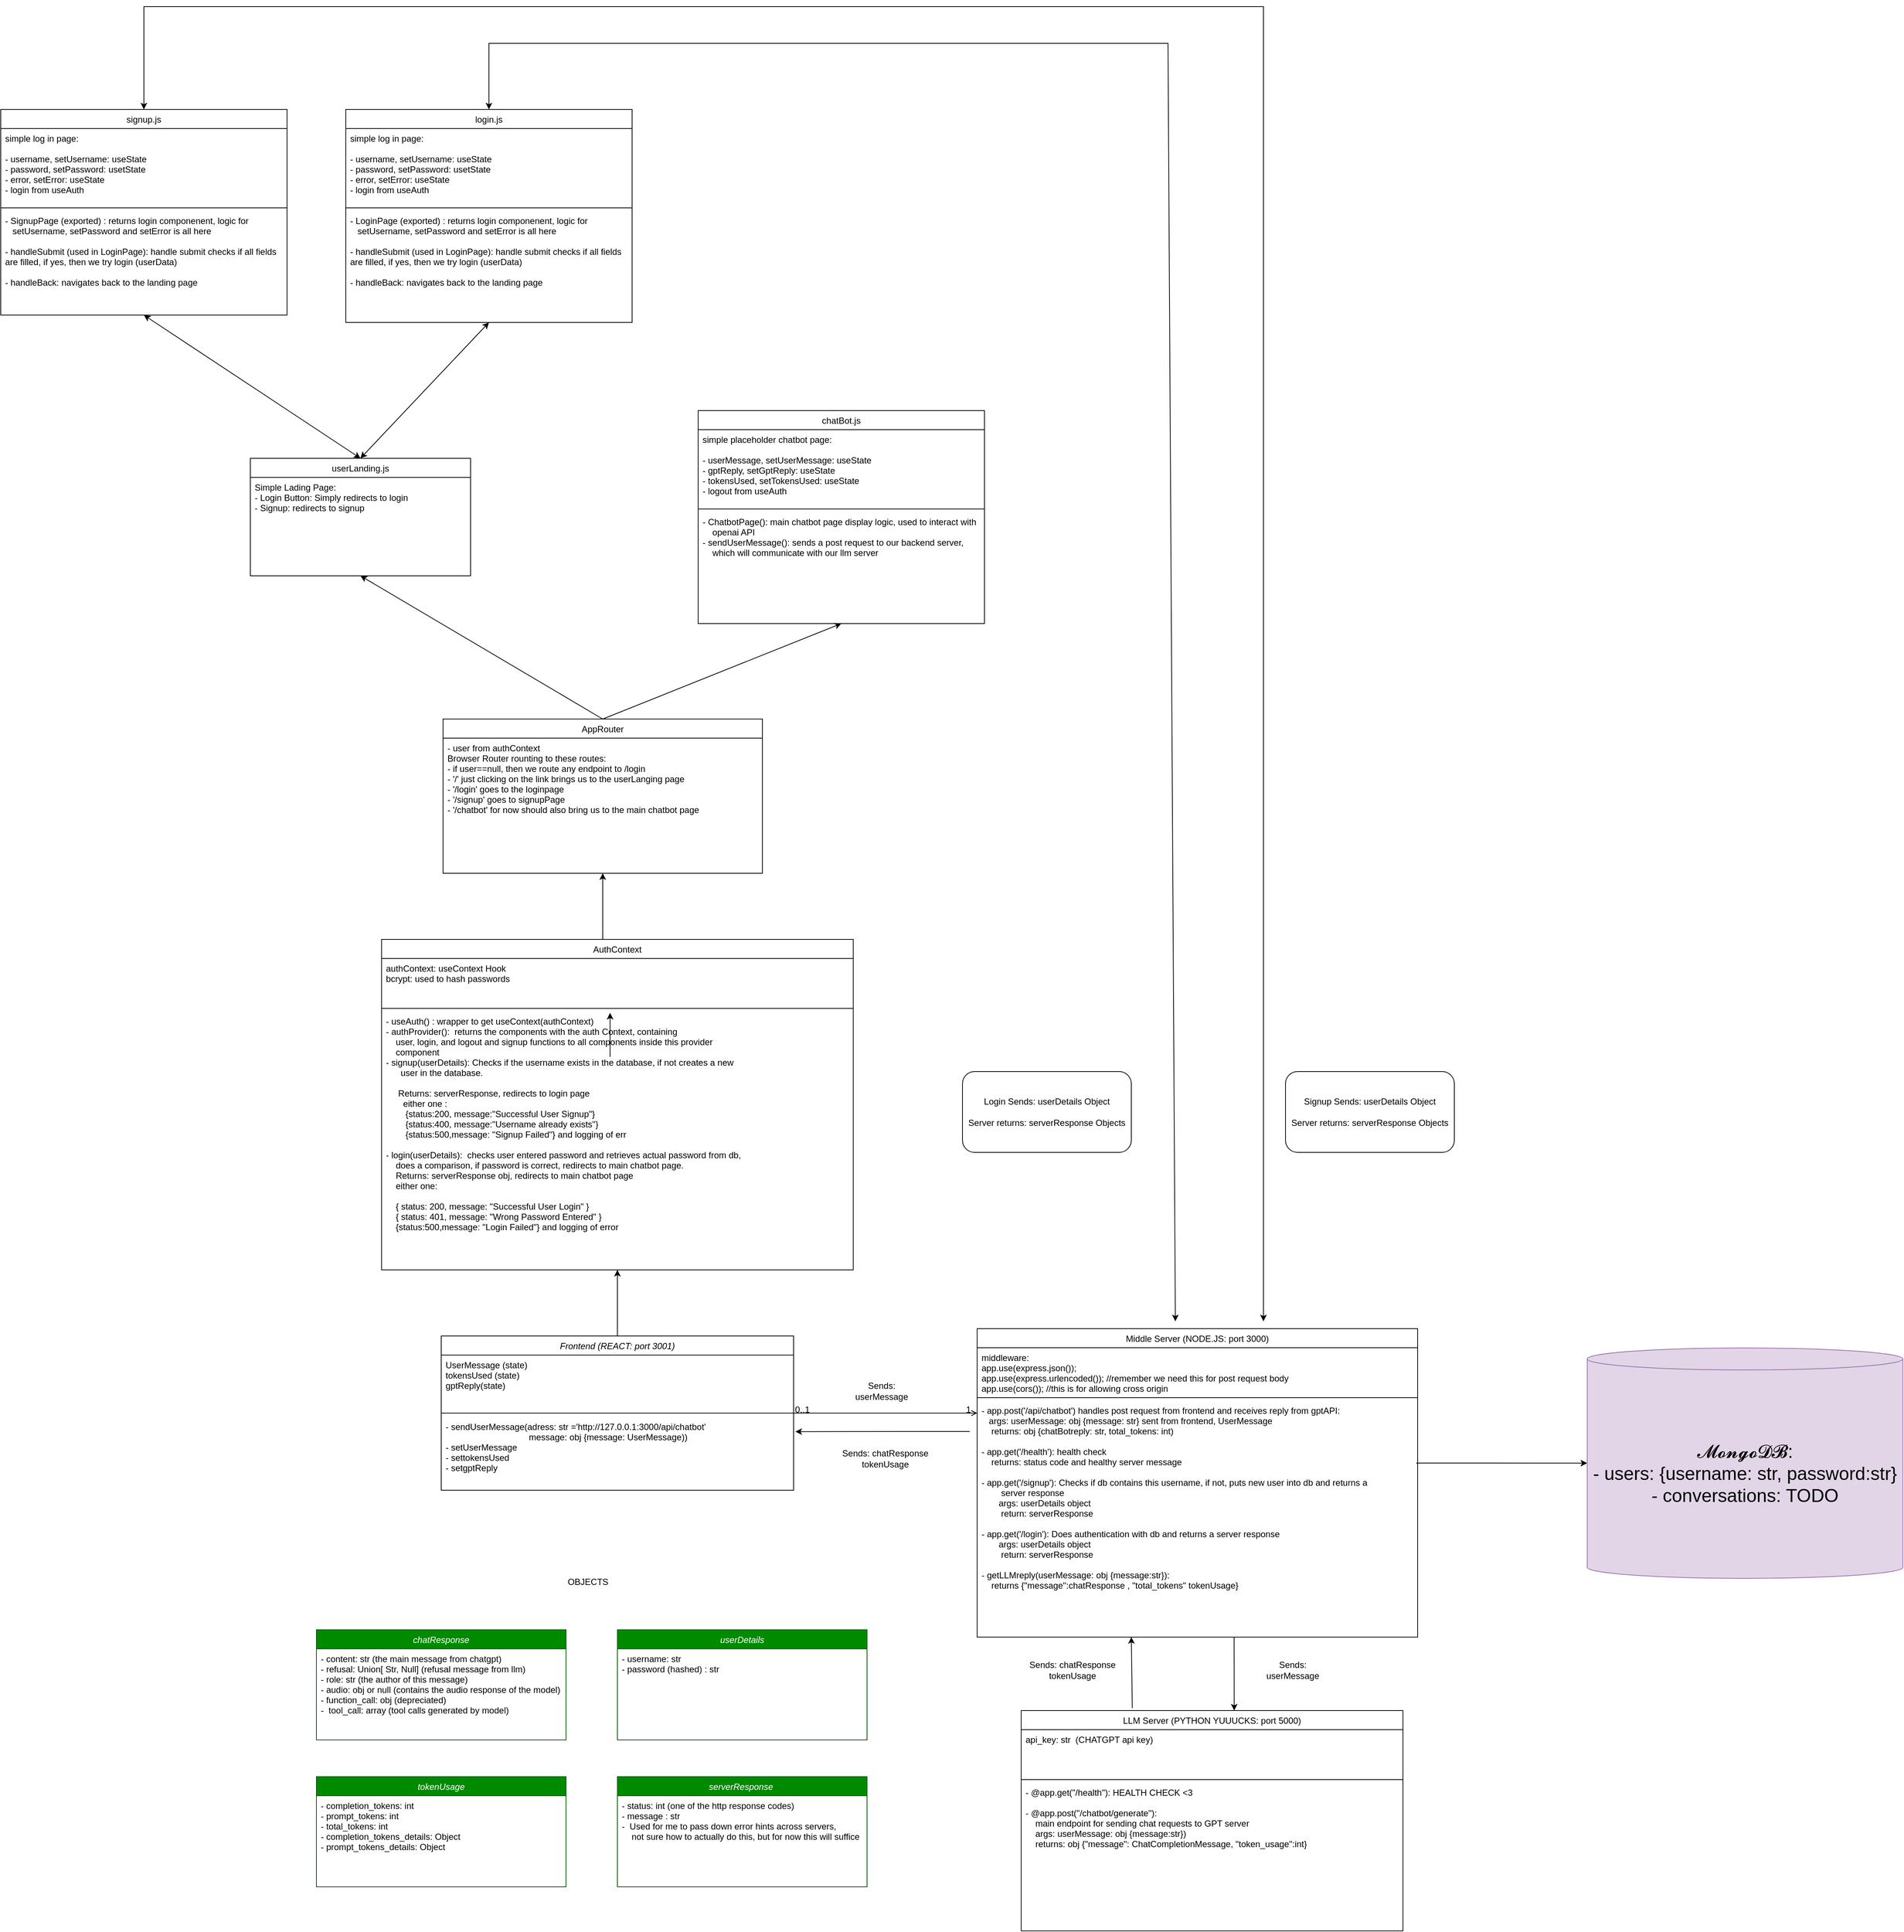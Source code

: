 <mxfile version="26.0.1">
  <diagram id="C5RBs43oDa-KdzZeNtuy" name="Page-1">
    <mxGraphModel dx="3215" dy="3916" grid="1" gridSize="10" guides="1" tooltips="1" connect="1" arrows="1" fold="1" page="1" pageScale="1" pageWidth="827" pageHeight="1169" math="0" shadow="0">
      <root>
        <mxCell id="WIyWlLk6GJQsqaUBKTNV-0" />
        <mxCell id="WIyWlLk6GJQsqaUBKTNV-1" parent="WIyWlLk6GJQsqaUBKTNV-0" />
        <mxCell id="zkfFHV4jXpPFQw0GAbJ--0" value="Frontend (REACT: port 3001)" style="swimlane;fontStyle=2;align=center;verticalAlign=top;childLayout=stackLayout;horizontal=1;startSize=26;horizontalStack=0;resizeParent=1;resizeLast=0;collapsible=1;marginBottom=0;rounded=0;shadow=0;strokeWidth=1;" parent="WIyWlLk6GJQsqaUBKTNV-1" vertex="1">
          <mxGeometry x="60" y="80" width="480" height="210" as="geometry">
            <mxRectangle x="230" y="140" width="160" height="26" as="alternateBounds" />
          </mxGeometry>
        </mxCell>
        <mxCell id="zkfFHV4jXpPFQw0GAbJ--1" value="UserMessage (state)&#xa;tokensUsed (state)&#xa;gptReply(state)&#xa;&#xa;" style="text;align=left;verticalAlign=top;spacingLeft=4;spacingRight=4;overflow=hidden;rotatable=0;points=[[0,0.5],[1,0.5]];portConstraint=eastwest;" parent="zkfFHV4jXpPFQw0GAbJ--0" vertex="1">
          <mxGeometry y="26" width="480" height="74" as="geometry" />
        </mxCell>
        <mxCell id="zkfFHV4jXpPFQw0GAbJ--4" value="" style="line;html=1;strokeWidth=1;align=left;verticalAlign=middle;spacingTop=-1;spacingLeft=3;spacingRight=3;rotatable=0;labelPosition=right;points=[];portConstraint=eastwest;" parent="zkfFHV4jXpPFQw0GAbJ--0" vertex="1">
          <mxGeometry y="100" width="480" height="10" as="geometry" />
        </mxCell>
        <mxCell id="zkfFHV4jXpPFQw0GAbJ--5" value="- sendUserMessage(adress: str =&#39;http://127.0.0.1:3000/api/chatbot&#39;    &#xa;                                  message: obj {message: UserMessage))&#xa;- setUserMessage&#xa;- settokensUsed&#xa;- setgptReply" style="text;align=left;verticalAlign=top;spacingLeft=4;spacingRight=4;overflow=hidden;rotatable=0;points=[[0,0.5],[1,0.5]];portConstraint=eastwest;" parent="zkfFHV4jXpPFQw0GAbJ--0" vertex="1">
          <mxGeometry y="110" width="480" height="100" as="geometry" />
        </mxCell>
        <mxCell id="zkfFHV4jXpPFQw0GAbJ--17" value="Middle Server (NODE.JS: port 3000)" style="swimlane;fontStyle=0;align=center;verticalAlign=top;childLayout=stackLayout;horizontal=1;startSize=26;horizontalStack=0;resizeParent=1;resizeLast=0;collapsible=1;marginBottom=0;rounded=0;shadow=0;strokeWidth=1;" parent="WIyWlLk6GJQsqaUBKTNV-1" vertex="1">
          <mxGeometry x="790" y="70" width="600" height="420" as="geometry">
            <mxRectangle x="550" y="140" width="160" height="26" as="alternateBounds" />
          </mxGeometry>
        </mxCell>
        <mxCell id="zkfFHV4jXpPFQw0GAbJ--18" value="middleware:&#xa;app.use(express.json());&#xa;app.use(express.urlencoded()); //remember we need this for post request body&#xa;app.use(cors()); //this is for allowing cross origin" style="text;align=left;verticalAlign=top;spacingLeft=4;spacingRight=4;overflow=hidden;rotatable=0;points=[[0,0.5],[1,0.5]];portConstraint=eastwest;" parent="zkfFHV4jXpPFQw0GAbJ--17" vertex="1">
          <mxGeometry y="26" width="600" height="64" as="geometry" />
        </mxCell>
        <mxCell id="zkfFHV4jXpPFQw0GAbJ--23" value="" style="line;html=1;strokeWidth=1;align=left;verticalAlign=middle;spacingTop=-1;spacingLeft=3;spacingRight=3;rotatable=0;labelPosition=right;points=[];portConstraint=eastwest;" parent="zkfFHV4jXpPFQw0GAbJ--17" vertex="1">
          <mxGeometry y="90" width="600" height="8" as="geometry" />
        </mxCell>
        <mxCell id="zkfFHV4jXpPFQw0GAbJ--24" value="- app.post(&#39;/api/chatbot&#39;) handles post request from frontend and receives reply from gptAPI:&#xa;   args: userMessage: obj {message: str} sent from frontend, UserMessage&#xa;    returns: obj {chatBotreply: str, total_tokens: int)&#xa;&#xa;- app.get(&#39;/health&#39;): health check&#xa;    returns: status code and healthy server message&#xa;&#xa;- app.get(&#39;/signup&#39;): Checks if db contains this username, if not, puts new user into db and returns a&#xa;        server response&#xa;       args: userDetails object&#xa;        return: serverResponse&#xa;&#xa;- app.get(&#39;/login&#39;): Does authentication with db and returns a server response&#xa;       args: userDetails object&#xa;        return: serverResponse&#xa;&#xa;- getLLMreply(userMessage: obj {message:str}):&#xa;    returns {&quot;message&quot;:chatResponse , &quot;total_tokens&quot; tokenUsage}&#xa;&#xa;&#xa;&#xa;&#xa;  &#xa;" style="text;align=left;verticalAlign=top;spacingLeft=4;spacingRight=4;overflow=hidden;rotatable=0;points=[[0,0.5],[1,0.5]];portConstraint=eastwest;" parent="zkfFHV4jXpPFQw0GAbJ--17" vertex="1">
          <mxGeometry y="98" width="600" height="322" as="geometry" />
        </mxCell>
        <mxCell id="zkfFHV4jXpPFQw0GAbJ--26" value="" style="endArrow=open;shadow=0;strokeWidth=1;rounded=0;curved=0;endFill=1;edgeStyle=elbowEdgeStyle;elbow=vertical;" parent="WIyWlLk6GJQsqaUBKTNV-1" source="zkfFHV4jXpPFQw0GAbJ--0" target="zkfFHV4jXpPFQw0GAbJ--17" edge="1">
          <mxGeometry x="0.5" y="41" relative="1" as="geometry">
            <mxPoint x="380" y="192" as="sourcePoint" />
            <mxPoint x="540" y="192" as="targetPoint" />
            <mxPoint x="-40" y="32" as="offset" />
          </mxGeometry>
        </mxCell>
        <mxCell id="zkfFHV4jXpPFQw0GAbJ--27" value="0..1" style="resizable=0;align=left;verticalAlign=bottom;labelBackgroundColor=none;fontSize=12;" parent="zkfFHV4jXpPFQw0GAbJ--26" connectable="0" vertex="1">
          <mxGeometry x="-1" relative="1" as="geometry">
            <mxPoint y="4" as="offset" />
          </mxGeometry>
        </mxCell>
        <mxCell id="zkfFHV4jXpPFQw0GAbJ--28" value="1" style="resizable=0;align=right;verticalAlign=bottom;labelBackgroundColor=none;fontSize=12;" parent="zkfFHV4jXpPFQw0GAbJ--26" connectable="0" vertex="1">
          <mxGeometry x="1" relative="1" as="geometry">
            <mxPoint x="-7" y="4" as="offset" />
          </mxGeometry>
        </mxCell>
        <mxCell id="Vb_wrgWzcp97lIyzkwiP-1" value="LLM Server (PYTHON YUUUCKS: port 5000)" style="swimlane;fontStyle=0;align=center;verticalAlign=top;childLayout=stackLayout;horizontal=1;startSize=26;horizontalStack=0;resizeParent=1;resizeLast=0;collapsible=1;marginBottom=0;rounded=0;shadow=0;strokeWidth=1;" parent="WIyWlLk6GJQsqaUBKTNV-1" vertex="1">
          <mxGeometry x="850" y="590" width="520" height="300" as="geometry">
            <mxRectangle x="550" y="140" width="160" height="26" as="alternateBounds" />
          </mxGeometry>
        </mxCell>
        <mxCell id="Vb_wrgWzcp97lIyzkwiP-2" value="api_key: str  (CHATGPT api key)" style="text;align=left;verticalAlign=top;spacingLeft=4;spacingRight=4;overflow=hidden;rotatable=0;points=[[0,0.5],[1,0.5]];portConstraint=eastwest;" parent="Vb_wrgWzcp97lIyzkwiP-1" vertex="1">
          <mxGeometry y="26" width="520" height="64" as="geometry" />
        </mxCell>
        <mxCell id="Vb_wrgWzcp97lIyzkwiP-3" value="" style="line;html=1;strokeWidth=1;align=left;verticalAlign=middle;spacingTop=-1;spacingLeft=3;spacingRight=3;rotatable=0;labelPosition=right;points=[];portConstraint=eastwest;" parent="Vb_wrgWzcp97lIyzkwiP-1" vertex="1">
          <mxGeometry y="90" width="520" height="8" as="geometry" />
        </mxCell>
        <mxCell id="Vb_wrgWzcp97lIyzkwiP-4" value="- @app.get(&quot;/health&quot;): HEALTH CHECK &lt;3&#xa;&#xa;- @app.post(&quot;/chatbot/generate&quot;):&#xa;    main endpoint for sending chat requests to GPT server&#xa;    args: userMessage: obj {message:str})&#xa;    returns: obj {&quot;message&quot;: ChatCompletionMessage, &quot;token_usage&quot;:int}    &#xa;&#xa;&#xa;&#xa;&#xa;&#xa;  &#xa;" style="text;align=left;verticalAlign=top;spacingLeft=4;spacingRight=4;overflow=hidden;rotatable=0;points=[[0,0.5],[1,0.5]];portConstraint=eastwest;" parent="Vb_wrgWzcp97lIyzkwiP-1" vertex="1">
          <mxGeometry y="98" width="520" height="172" as="geometry" />
        </mxCell>
        <mxCell id="Vb_wrgWzcp97lIyzkwiP-9" value="Sends: userMessage" style="text;html=1;align=center;verticalAlign=middle;whiteSpace=wrap;rounded=0;" parent="WIyWlLk6GJQsqaUBKTNV-1" vertex="1">
          <mxGeometry x="1190" y="520" width="60" height="30" as="geometry" />
        </mxCell>
        <mxCell id="Vb_wrgWzcp97lIyzkwiP-12" value="Sends: userMessage" style="text;html=1;align=center;verticalAlign=middle;whiteSpace=wrap;rounded=0;" parent="WIyWlLk6GJQsqaUBKTNV-1" vertex="1">
          <mxGeometry x="630" y="140" width="60" height="30" as="geometry" />
        </mxCell>
        <mxCell id="Vb_wrgWzcp97lIyzkwiP-13" value="" style="endArrow=classic;html=1;rounded=0;entryX=0.558;entryY=0;entryDx=0;entryDy=0;entryPerimeter=0;" parent="WIyWlLk6GJQsqaUBKTNV-1" target="Vb_wrgWzcp97lIyzkwiP-1" edge="1">
          <mxGeometry width="50" height="50" relative="1" as="geometry">
            <mxPoint x="1140" y="490" as="sourcePoint" />
            <mxPoint x="1100" y="450" as="targetPoint" />
          </mxGeometry>
        </mxCell>
        <mxCell id="Vb_wrgWzcp97lIyzkwiP-19" value="" style="endArrow=classic;html=1;rounded=0;entryX=1.005;entryY=0.202;entryDx=0;entryDy=0;entryPerimeter=0;" parent="WIyWlLk6GJQsqaUBKTNV-1" target="zkfFHV4jXpPFQw0GAbJ--5" edge="1">
          <mxGeometry width="50" height="50" relative="1" as="geometry">
            <mxPoint x="780" y="210" as="sourcePoint" />
            <mxPoint x="730" y="350" as="targetPoint" />
          </mxGeometry>
        </mxCell>
        <mxCell id="Vb_wrgWzcp97lIyzkwiP-20" value="Sends: chatResponse&lt;div&gt;tokenUsage&lt;/div&gt;" style="text;html=1;align=center;verticalAlign=middle;whiteSpace=wrap;rounded=0;" parent="WIyWlLk6GJQsqaUBKTNV-1" vertex="1">
          <mxGeometry x="595" y="232" width="140" height="30" as="geometry" />
        </mxCell>
        <mxCell id="Vb_wrgWzcp97lIyzkwiP-21" value="Sends: chatResponse&lt;div&gt;tokenUsage&lt;/div&gt;" style="text;html=1;align=center;verticalAlign=middle;whiteSpace=wrap;rounded=0;" parent="WIyWlLk6GJQsqaUBKTNV-1" vertex="1">
          <mxGeometry x="850" y="520" width="140" height="30" as="geometry" />
        </mxCell>
        <mxCell id="Vb_wrgWzcp97lIyzkwiP-26" value="chatResponse" style="swimlane;fontStyle=2;align=center;verticalAlign=top;childLayout=stackLayout;horizontal=1;startSize=26;horizontalStack=0;resizeParent=1;resizeLast=0;collapsible=1;marginBottom=0;rounded=0;shadow=0;strokeWidth=1;fillColor=#008a00;strokeColor=#005700;fontColor=#ffffff;" parent="WIyWlLk6GJQsqaUBKTNV-1" vertex="1">
          <mxGeometry x="-110" y="480" width="340" height="150" as="geometry">
            <mxRectangle x="230" y="140" width="160" height="26" as="alternateBounds" />
          </mxGeometry>
        </mxCell>
        <mxCell id="Vb_wrgWzcp97lIyzkwiP-27" value="- content: str (the main message from chatgpt)&#xa;- refusal: Union[ Str, Null] (refusal message from llm)&#xa;- role: str (the author of this message)&#xa;- audio: obj or null (contains the audio response of the model)&#xa;- function_call: obj (depreciated)&#xa;-  tool_call: array (tool calls generated by model)&#xa;" style="text;align=left;verticalAlign=top;spacingLeft=4;spacingRight=4;overflow=hidden;rotatable=0;points=[[0,0.5],[1,0.5]];portConstraint=eastwest;" parent="Vb_wrgWzcp97lIyzkwiP-26" vertex="1">
          <mxGeometry y="26" width="340" height="104" as="geometry" />
        </mxCell>
        <mxCell id="Vb_wrgWzcp97lIyzkwiP-31" value="tokenUsage" style="swimlane;fontStyle=2;align=center;verticalAlign=top;childLayout=stackLayout;horizontal=1;startSize=26;horizontalStack=0;resizeParent=1;resizeLast=0;collapsible=1;marginBottom=0;rounded=0;shadow=0;strokeWidth=1;fillColor=#008a00;fontColor=#ffffff;strokeColor=#005700;" parent="WIyWlLk6GJQsqaUBKTNV-1" vertex="1">
          <mxGeometry x="-110" y="680" width="340" height="150" as="geometry">
            <mxRectangle x="230" y="140" width="160" height="26" as="alternateBounds" />
          </mxGeometry>
        </mxCell>
        <mxCell id="Vb_wrgWzcp97lIyzkwiP-32" value="- completion_tokens: int&#xa;- prompt_tokens: int &#xa;- total_tokens: int &#xa;- completion_tokens_details: Object &#xa;- prompt_tokens_details: Object" style="text;align=left;verticalAlign=top;spacingLeft=4;spacingRight=4;overflow=hidden;rotatable=0;points=[[0,0.5],[1,0.5]];portConstraint=eastwest;" parent="Vb_wrgWzcp97lIyzkwiP-31" vertex="1">
          <mxGeometry y="26" width="340" height="104" as="geometry" />
        </mxCell>
        <mxCell id="fBdvFAAga73wvy6smDbQ-0" value="AuthContext" style="swimlane;fontStyle=0;align=center;verticalAlign=top;childLayout=stackLayout;horizontal=1;startSize=26;horizontalStack=0;resizeParent=1;resizeLast=0;collapsible=1;marginBottom=0;rounded=0;shadow=0;strokeWidth=1;" vertex="1" parent="WIyWlLk6GJQsqaUBKTNV-1">
          <mxGeometry x="-21.25" y="-460" width="642.5" height="450" as="geometry">
            <mxRectangle x="550" y="140" width="160" height="26" as="alternateBounds" />
          </mxGeometry>
        </mxCell>
        <mxCell id="fBdvFAAga73wvy6smDbQ-1" value="authContext: useContext Hook&#xa;bcrypt: used to hash passwords " style="text;align=left;verticalAlign=top;spacingLeft=4;spacingRight=4;overflow=hidden;rotatable=0;points=[[0,0.5],[1,0.5]];portConstraint=eastwest;" vertex="1" parent="fBdvFAAga73wvy6smDbQ-0">
          <mxGeometry y="26" width="642.5" height="64" as="geometry" />
        </mxCell>
        <mxCell id="fBdvFAAga73wvy6smDbQ-2" value="" style="line;html=1;strokeWidth=1;align=left;verticalAlign=middle;spacingTop=-1;spacingLeft=3;spacingRight=3;rotatable=0;labelPosition=right;points=[];portConstraint=eastwest;" vertex="1" parent="fBdvFAAga73wvy6smDbQ-0">
          <mxGeometry y="90" width="642.5" height="8" as="geometry" />
        </mxCell>
        <mxCell id="fBdvFAAga73wvy6smDbQ-3" value="- useAuth() : wrapper to get useContext(authContext)&#xa;- authProvider():  returns the components with the auth Context, containing&#xa;    user, login, and logout and signup functions to all components inside this provider &#xa;    component&#xa;- signup(userDetails): Checks if the username exists in the database, if not creates a new &#xa;      user in the database.&#xa;&#xa;     Returns: serverResponse, redirects to login page&#xa;       either one :&#xa;        {status:200, message:&quot;Successful User Signup&quot;}&#xa;        {status:400, message:&quot;Username already exists&quot;}&#xa;        {status:500,message: &quot;Signup Failed&quot;} and logging of err&#xa;&#xa;- login(userDetails):  checks user entered password and retrieves actual password from db, &#xa;    does a comparison, if password is correct, redirects to main chatbot page.&#xa;    Returns: serverResponse obj, redirects to main chatbot page&#xa;    either one:&#xa;&#xa;    { status: 200, message: &quot;Successful User Login&quot; }&#xa;      { status: 401, message: &quot;Wrong Password Entered&quot; }&#xa;      {status:500,message: &quot;Login Failed&quot;} and logging of error&#xa;&#xa;&#xa;" style="text;align=left;verticalAlign=top;spacingLeft=4;spacingRight=4;overflow=hidden;rotatable=0;points=[[0,0.5],[1,0.5]];portConstraint=eastwest;" vertex="1" parent="fBdvFAAga73wvy6smDbQ-0">
          <mxGeometry y="98" width="642.5" height="352" as="geometry" />
        </mxCell>
        <mxCell id="fBdvFAAga73wvy6smDbQ-4" value="AppRouter" style="swimlane;fontStyle=0;align=center;verticalAlign=top;childLayout=stackLayout;horizontal=1;startSize=26;horizontalStack=0;resizeParent=1;resizeLast=0;collapsible=1;marginBottom=0;rounded=0;shadow=0;strokeWidth=1;" vertex="1" parent="WIyWlLk6GJQsqaUBKTNV-1">
          <mxGeometry x="62.5" y="-760" width="435" height="210" as="geometry">
            <mxRectangle x="550" y="140" width="160" height="26" as="alternateBounds" />
          </mxGeometry>
        </mxCell>
        <mxCell id="fBdvFAAga73wvy6smDbQ-5" value="- user from authContext&#xa;Browser Router rounting to these routes:&#xa;- if user==null, then we route any endpoint to /login&#xa;- &#39;/&#39; just clicking on the link brings us to the userLanging page&#xa;- &#39;/login&#39; goes to the loginpage&#xa;- &#39;/signup&#39; goes to signupPage&#xa;- &#39;/chatbot&#39; for now should also bring us to the main chatbot page&#xa;" style="text;align=left;verticalAlign=top;spacingLeft=4;spacingRight=4;overflow=hidden;rotatable=0;points=[[0,0.5],[1,0.5]];portConstraint=eastwest;" vertex="1" parent="fBdvFAAga73wvy6smDbQ-4">
          <mxGeometry y="26" width="435" height="184" as="geometry" />
        </mxCell>
        <mxCell id="fBdvFAAga73wvy6smDbQ-8" value="" style="endArrow=classic;html=1;rounded=0;entryX=0.5;entryY=1;entryDx=0;entryDy=0;exitX=0.5;exitY=0;exitDx=0;exitDy=0;" edge="1" parent="WIyWlLk6GJQsqaUBKTNV-1" source="zkfFHV4jXpPFQw0GAbJ--0" target="fBdvFAAga73wvy6smDbQ-0">
          <mxGeometry width="50" height="50" relative="1" as="geometry">
            <mxPoint x="550" y="-200" as="sourcePoint" />
            <mxPoint x="600" y="-250" as="targetPoint" />
          </mxGeometry>
        </mxCell>
        <mxCell id="fBdvFAAga73wvy6smDbQ-11" value="login.js" style="swimlane;fontStyle=0;align=center;verticalAlign=top;childLayout=stackLayout;horizontal=1;startSize=26;horizontalStack=0;resizeParent=1;resizeLast=0;collapsible=1;marginBottom=0;rounded=0;shadow=0;strokeWidth=1;" vertex="1" parent="WIyWlLk6GJQsqaUBKTNV-1">
          <mxGeometry x="-70" y="-1590" width="390" height="290" as="geometry">
            <mxRectangle x="550" y="140" width="160" height="26" as="alternateBounds" />
          </mxGeometry>
        </mxCell>
        <mxCell id="fBdvFAAga73wvy6smDbQ-13" value="simple log in page:&#xa;&#xa;- username, setUsername: useState&#xa;- password, setPassword: usetState&#xa;- error, setError: useState&#xa;- login from useAuth " style="text;align=left;verticalAlign=top;spacingLeft=4;spacingRight=4;overflow=hidden;rotatable=0;points=[[0,0.5],[1,0.5]];portConstraint=eastwest;" vertex="1" parent="fBdvFAAga73wvy6smDbQ-11">
          <mxGeometry y="26" width="390" height="104" as="geometry" />
        </mxCell>
        <mxCell id="fBdvFAAga73wvy6smDbQ-14" value="" style="line;html=1;strokeWidth=1;align=left;verticalAlign=middle;spacingTop=-1;spacingLeft=3;spacingRight=3;rotatable=0;labelPosition=right;points=[];portConstraint=eastwest;" vertex="1" parent="fBdvFAAga73wvy6smDbQ-11">
          <mxGeometry y="130" width="390" height="8" as="geometry" />
        </mxCell>
        <mxCell id="fBdvFAAga73wvy6smDbQ-15" value="- LoginPage (exported) : returns login componenent, logic for &#xa;   setUsername, setPassword and setError is all here&#xa;&#xa;- handleSubmit (used in LoginPage): handle submit checks if all fields &#xa;  are filled, if yes, then we try login (userData)&#xa;&#xa;- handleBack: navigates back to the landing page&#xa;&#xa;" style="text;align=left;verticalAlign=top;spacingLeft=4;spacingRight=4;overflow=hidden;rotatable=0;points=[[0,0.5],[1,0.5]];portConstraint=eastwest;" vertex="1" parent="fBdvFAAga73wvy6smDbQ-11">
          <mxGeometry y="138" width="390" height="138" as="geometry" />
        </mxCell>
        <mxCell id="fBdvFAAga73wvy6smDbQ-16" value="chatBot.js" style="swimlane;fontStyle=0;align=center;verticalAlign=top;childLayout=stackLayout;horizontal=1;startSize=26;horizontalStack=0;resizeParent=1;resizeLast=0;collapsible=1;marginBottom=0;rounded=0;shadow=0;strokeWidth=1;" vertex="1" parent="WIyWlLk6GJQsqaUBKTNV-1">
          <mxGeometry x="410" y="-1180" width="390" height="290" as="geometry">
            <mxRectangle x="550" y="140" width="160" height="26" as="alternateBounds" />
          </mxGeometry>
        </mxCell>
        <mxCell id="fBdvFAAga73wvy6smDbQ-18" value="simple placeholder chatbot page:&#xa;&#xa;- userMessage, setUserMessage: useState&#xa;- gptReply, setGptReply: useState&#xa;- tokensUsed, setTokensUsed: useState&#xa;- logout from useAuth " style="text;align=left;verticalAlign=top;spacingLeft=4;spacingRight=4;overflow=hidden;rotatable=0;points=[[0,0.5],[1,0.5]];portConstraint=eastwest;" vertex="1" parent="fBdvFAAga73wvy6smDbQ-16">
          <mxGeometry y="26" width="390" height="104" as="geometry" />
        </mxCell>
        <mxCell id="fBdvFAAga73wvy6smDbQ-19" value="" style="line;html=1;strokeWidth=1;align=left;verticalAlign=middle;spacingTop=-1;spacingLeft=3;spacingRight=3;rotatable=0;labelPosition=right;points=[];portConstraint=eastwest;" vertex="1" parent="fBdvFAAga73wvy6smDbQ-16">
          <mxGeometry y="130" width="390" height="8" as="geometry" />
        </mxCell>
        <mxCell id="fBdvFAAga73wvy6smDbQ-20" value="- ChatbotPage(): main chatbot page display logic, used to interact with &#xa;    openai API&#xa;- sendUserMessage(): sends a post request to our backend server, &#xa;    which will communicate with our llm server" style="text;align=left;verticalAlign=top;spacingLeft=4;spacingRight=4;overflow=hidden;rotatable=0;points=[[0,0.5],[1,0.5]];portConstraint=eastwest;" vertex="1" parent="fBdvFAAga73wvy6smDbQ-16">
          <mxGeometry y="138" width="390" height="146" as="geometry" />
        </mxCell>
        <mxCell id="fBdvFAAga73wvy6smDbQ-21" value="" style="endArrow=classic;html=1;rounded=0;entryX=0.5;entryY=1;entryDx=0;entryDy=0;exitX=0.5;exitY=0;exitDx=0;exitDy=0;" edge="1" parent="WIyWlLk6GJQsqaUBKTNV-1" source="fBdvFAAga73wvy6smDbQ-4" target="fBdvFAAga73wvy6smDbQ-16">
          <mxGeometry width="50" height="50" relative="1" as="geometry">
            <mxPoint x="715" y="-770" as="sourcePoint" />
            <mxPoint x="390.67" y="-900" as="targetPoint" />
          </mxGeometry>
        </mxCell>
        <mxCell id="fBdvFAAga73wvy6smDbQ-22" value="OBJECTS" style="text;html=1;align=center;verticalAlign=middle;whiteSpace=wrap;rounded=0;" vertex="1" parent="WIyWlLk6GJQsqaUBKTNV-1">
          <mxGeometry x="230" y="400" width="60" height="30" as="geometry" />
        </mxCell>
        <mxCell id="fBdvFAAga73wvy6smDbQ-23" value="userDetails" style="swimlane;fontStyle=2;align=center;verticalAlign=top;childLayout=stackLayout;horizontal=1;startSize=26;horizontalStack=0;resizeParent=1;resizeLast=0;collapsible=1;marginBottom=0;rounded=0;shadow=0;strokeWidth=1;fillColor=#008a00;fontColor=#ffffff;strokeColor=#005700;" vertex="1" parent="WIyWlLk6GJQsqaUBKTNV-1">
          <mxGeometry x="300" y="480" width="340" height="150" as="geometry">
            <mxRectangle x="230" y="140" width="160" height="26" as="alternateBounds" />
          </mxGeometry>
        </mxCell>
        <mxCell id="fBdvFAAga73wvy6smDbQ-24" value="- username: str&#xa;- password (hashed) : str " style="text;align=left;verticalAlign=top;spacingLeft=4;spacingRight=4;overflow=hidden;rotatable=0;points=[[0,0.5],[1,0.5]];portConstraint=eastwest;" vertex="1" parent="fBdvFAAga73wvy6smDbQ-23">
          <mxGeometry y="26" width="340" height="104" as="geometry" />
        </mxCell>
        <mxCell id="fBdvFAAga73wvy6smDbQ-25" value="signup.js" style="swimlane;fontStyle=0;align=center;verticalAlign=top;childLayout=stackLayout;horizontal=1;startSize=26;horizontalStack=0;resizeParent=1;resizeLast=0;collapsible=1;marginBottom=0;rounded=0;shadow=0;strokeWidth=1;" vertex="1" parent="WIyWlLk6GJQsqaUBKTNV-1">
          <mxGeometry x="-540" y="-1590" width="390" height="280" as="geometry">
            <mxRectangle x="550" y="140" width="160" height="26" as="alternateBounds" />
          </mxGeometry>
        </mxCell>
        <mxCell id="fBdvFAAga73wvy6smDbQ-27" value="simple log in page:&#xa;&#xa;- username, setUsername: useState&#xa;- password, setPassword: usetState&#xa;- error, setError: useState&#xa;- login from useAuth " style="text;align=left;verticalAlign=top;spacingLeft=4;spacingRight=4;overflow=hidden;rotatable=0;points=[[0,0.5],[1,0.5]];portConstraint=eastwest;" vertex="1" parent="fBdvFAAga73wvy6smDbQ-25">
          <mxGeometry y="26" width="390" height="104" as="geometry" />
        </mxCell>
        <mxCell id="fBdvFAAga73wvy6smDbQ-28" value="" style="line;html=1;strokeWidth=1;align=left;verticalAlign=middle;spacingTop=-1;spacingLeft=3;spacingRight=3;rotatable=0;labelPosition=right;points=[];portConstraint=eastwest;" vertex="1" parent="fBdvFAAga73wvy6smDbQ-25">
          <mxGeometry y="130" width="390" height="8" as="geometry" />
        </mxCell>
        <mxCell id="fBdvFAAga73wvy6smDbQ-29" value="- SignupPage (exported) : returns login componenent, logic for &#xa;   setUsername, setPassword and setError is all here&#xa;&#xa;- handleSubmit (used in LoginPage): handle submit checks if all fields &#xa;  are filled, if yes, then we try login (userData)&#xa;&#xa;- handleBack: navigates back to the landing page&#xa;&#xa;" style="text;align=left;verticalAlign=top;spacingLeft=4;spacingRight=4;overflow=hidden;rotatable=0;points=[[0,0.5],[1,0.5]];portConstraint=eastwest;" vertex="1" parent="fBdvFAAga73wvy6smDbQ-25">
          <mxGeometry y="138" width="390" height="138" as="geometry" />
        </mxCell>
        <mxCell id="fBdvFAAga73wvy6smDbQ-9" value="" style="endArrow=classic;html=1;rounded=0;" edge="1" parent="WIyWlLk6GJQsqaUBKTNV-1">
          <mxGeometry width="50" height="50" relative="1" as="geometry">
            <mxPoint x="290" y="-300" as="sourcePoint" />
            <mxPoint x="290" y="-360" as="targetPoint" />
          </mxGeometry>
        </mxCell>
        <mxCell id="fBdvFAAga73wvy6smDbQ-30" value="serverResponse " style="swimlane;fontStyle=2;align=center;verticalAlign=top;childLayout=stackLayout;horizontal=1;startSize=26;horizontalStack=0;resizeParent=1;resizeLast=0;collapsible=1;marginBottom=0;rounded=0;shadow=0;strokeWidth=1;fillColor=#008a00;fontColor=#ffffff;strokeColor=#005700;" vertex="1" parent="WIyWlLk6GJQsqaUBKTNV-1">
          <mxGeometry x="300" y="680" width="340" height="150" as="geometry">
            <mxRectangle x="230" y="140" width="160" height="26" as="alternateBounds" />
          </mxGeometry>
        </mxCell>
        <mxCell id="fBdvFAAga73wvy6smDbQ-31" value="- status: int (one of the http response codes)&#xa;- message : str &#xa;-  Used for me to pass down error hints across servers, &#xa;    not sure how to actually do this, but for now this will suffice&#xa;" style="text;align=left;verticalAlign=top;spacingLeft=4;spacingRight=4;overflow=hidden;rotatable=0;points=[[0,0.5],[1,0.5]];portConstraint=eastwest;" vertex="1" parent="fBdvFAAga73wvy6smDbQ-30">
          <mxGeometry y="26" width="340" height="104" as="geometry" />
        </mxCell>
        <mxCell id="fBdvFAAga73wvy6smDbQ-32" value="" style="endArrow=classic;html=1;rounded=0;exitX=0.5;exitY=0;exitDx=0;exitDy=0;entryX=0.5;entryY=1;entryDx=0;entryDy=0;" edge="1" parent="WIyWlLk6GJQsqaUBKTNV-1" source="fBdvFAAga73wvy6smDbQ-4" target="fBdvFAAga73wvy6smDbQ-35">
          <mxGeometry width="50" height="50" relative="1" as="geometry">
            <mxPoint x="4.33" y="-740" as="sourcePoint" />
            <mxPoint x="-40" y="-880" as="targetPoint" />
          </mxGeometry>
        </mxCell>
        <mxCell id="fBdvFAAga73wvy6smDbQ-33" value="" style="endArrow=classic;html=1;rounded=0;entryX=0.5;entryY=1;entryDx=0;entryDy=0;exitX=0.5;exitY=0;exitDx=0;exitDy=0;" edge="1" parent="WIyWlLk6GJQsqaUBKTNV-1">
          <mxGeometry width="50" height="50" relative="1" as="geometry">
            <mxPoint x="280" y="-460" as="sourcePoint" />
            <mxPoint x="280" y="-550" as="targetPoint" />
          </mxGeometry>
        </mxCell>
        <mxCell id="fBdvFAAga73wvy6smDbQ-35" value="userLanding.js" style="swimlane;fontStyle=0;align=center;verticalAlign=top;childLayout=stackLayout;horizontal=1;startSize=26;horizontalStack=0;resizeParent=1;resizeLast=0;collapsible=1;marginBottom=0;rounded=0;shadow=0;strokeWidth=1;" vertex="1" parent="WIyWlLk6GJQsqaUBKTNV-1">
          <mxGeometry x="-200" y="-1115" width="300" height="160" as="geometry">
            <mxRectangle x="550" y="140" width="160" height="26" as="alternateBounds" />
          </mxGeometry>
        </mxCell>
        <mxCell id="fBdvFAAga73wvy6smDbQ-36" value="Simple Lading Page:&#xa;- Login Button: Simply redirects to login&#xa;- Signup: redirects to signup" style="text;align=left;verticalAlign=top;spacingLeft=4;spacingRight=4;overflow=hidden;rotatable=0;points=[[0,0.5],[1,0.5]];portConstraint=eastwest;" vertex="1" parent="fBdvFAAga73wvy6smDbQ-35">
          <mxGeometry y="26" width="300" height="134" as="geometry" />
        </mxCell>
        <mxCell id="fBdvFAAga73wvy6smDbQ-39" value="" style="endArrow=classic;startArrow=classic;html=1;rounded=0;exitX=0.5;exitY=0;exitDx=0;exitDy=0;entryX=0.5;entryY=1;entryDx=0;entryDy=0;" edge="1" parent="WIyWlLk6GJQsqaUBKTNV-1" source="fBdvFAAga73wvy6smDbQ-35" target="fBdvFAAga73wvy6smDbQ-11">
          <mxGeometry width="50" height="50" relative="1" as="geometry">
            <mxPoint y="-1180" as="sourcePoint" />
            <mxPoint x="50" y="-1230" as="targetPoint" />
          </mxGeometry>
        </mxCell>
        <mxCell id="fBdvFAAga73wvy6smDbQ-40" value="" style="endArrow=classic;startArrow=classic;html=1;rounded=0;exitX=0.5;exitY=0;exitDx=0;exitDy=0;entryX=0.5;entryY=1;entryDx=0;entryDy=0;" edge="1" parent="WIyWlLk6GJQsqaUBKTNV-1" source="fBdvFAAga73wvy6smDbQ-35" target="fBdvFAAga73wvy6smDbQ-25">
          <mxGeometry width="50" height="50" relative="1" as="geometry">
            <mxPoint x="-270" y="-1095" as="sourcePoint" />
            <mxPoint x="-95" y="-1280" as="targetPoint" />
          </mxGeometry>
        </mxCell>
        <mxCell id="fBdvFAAga73wvy6smDbQ-41" value="" style="endArrow=classic;startArrow=classic;html=1;rounded=0;exitX=0.5;exitY=0;exitDx=0;exitDy=0;" edge="1" parent="WIyWlLk6GJQsqaUBKTNV-1" source="fBdvFAAga73wvy6smDbQ-25">
          <mxGeometry width="50" height="50" relative="1" as="geometry">
            <mxPoint x="-348" y="-1590" as="sourcePoint" />
            <mxPoint x="1180" y="60" as="targetPoint" />
            <Array as="points">
              <mxPoint x="-345" y="-1730" />
              <mxPoint x="1180" y="-1730" />
            </Array>
          </mxGeometry>
        </mxCell>
        <mxCell id="fBdvFAAga73wvy6smDbQ-42" value="" style="endArrow=classic;html=1;rounded=0;exitX=0.997;exitY=0.264;exitDx=0;exitDy=0;entryX=0;entryY=0.5;entryDx=0;entryDy=0;entryPerimeter=0;exitPerimeter=0;" edge="1" parent="WIyWlLk6GJQsqaUBKTNV-1" source="zkfFHV4jXpPFQw0GAbJ--24" target="fBdvFAAga73wvy6smDbQ-43">
          <mxGeometry width="50" height="50" relative="1" as="geometry">
            <mxPoint x="1430" y="210" as="sourcePoint" />
            <mxPoint x="1490" y="254" as="targetPoint" />
          </mxGeometry>
        </mxCell>
        <mxCell id="fBdvFAAga73wvy6smDbQ-43" value="&lt;font style=&quot;font-size: 25px;&quot;&gt;𝓜𝓸𝓷𝓰𝓸𝓓𝓑:&lt;/font&gt;&lt;div&gt;&lt;font style=&quot;font-size: 25px;&quot;&gt;- users: {username: str, password:str}&lt;/font&gt;&lt;/div&gt;&lt;div&gt;&lt;font style=&quot;font-size: 25px;&quot;&gt;- conversations: TODO&lt;/font&gt;&lt;/div&gt;" style="shape=cylinder3;whiteSpace=wrap;html=1;boundedLbl=1;backgroundOutline=1;size=15;align=center;fillColor=#e1d5e7;strokeColor=#9673a6;" vertex="1" parent="WIyWlLk6GJQsqaUBKTNV-1">
          <mxGeometry x="1621" y="96.25" width="430" height="313.75" as="geometry" />
        </mxCell>
        <mxCell id="fBdvFAAga73wvy6smDbQ-46" value="" style="endArrow=classic;startArrow=classic;html=1;rounded=0;exitX=0.5;exitY=0;exitDx=0;exitDy=0;" edge="1" parent="WIyWlLk6GJQsqaUBKTNV-1" source="fBdvFAAga73wvy6smDbQ-11">
          <mxGeometry width="50" height="50" relative="1" as="geometry">
            <mxPoint x="120" y="-1590" as="sourcePoint" />
            <mxPoint x="1060" y="60" as="targetPoint" />
            <Array as="points">
              <mxPoint x="125" y="-1680" />
              <mxPoint x="1050" y="-1680" />
            </Array>
          </mxGeometry>
        </mxCell>
        <mxCell id="fBdvFAAga73wvy6smDbQ-51" value="Login Sends: userDetails Object&lt;div&gt;&lt;br&gt;&lt;/div&gt;&lt;div&gt;Server returns: serverResponse Objects&lt;/div&gt;" style="rounded=1;whiteSpace=wrap;html=1;" vertex="1" parent="WIyWlLk6GJQsqaUBKTNV-1">
          <mxGeometry x="770" y="-280" width="230" height="110" as="geometry" />
        </mxCell>
        <mxCell id="fBdvFAAga73wvy6smDbQ-52" value="Signup Sends: userDetails Object&lt;div&gt;&lt;br&gt;&lt;/div&gt;&lt;div&gt;Server returns: serverResponse Objects&lt;/div&gt;" style="rounded=1;whiteSpace=wrap;html=1;" vertex="1" parent="WIyWlLk6GJQsqaUBKTNV-1">
          <mxGeometry x="1210" y="-280" width="230" height="110" as="geometry" />
        </mxCell>
        <mxCell id="fBdvFAAga73wvy6smDbQ-54" value="" style="endArrow=classic;html=1;rounded=0;exitX=0.291;exitY=-0.011;exitDx=0;exitDy=0;exitPerimeter=0;" edge="1" parent="WIyWlLk6GJQsqaUBKTNV-1" source="Vb_wrgWzcp97lIyzkwiP-1">
          <mxGeometry width="50" height="50" relative="1" as="geometry">
            <mxPoint x="1000" y="580" as="sourcePoint" />
            <mxPoint x="1000" y="490" as="targetPoint" />
          </mxGeometry>
        </mxCell>
      </root>
    </mxGraphModel>
  </diagram>
</mxfile>
